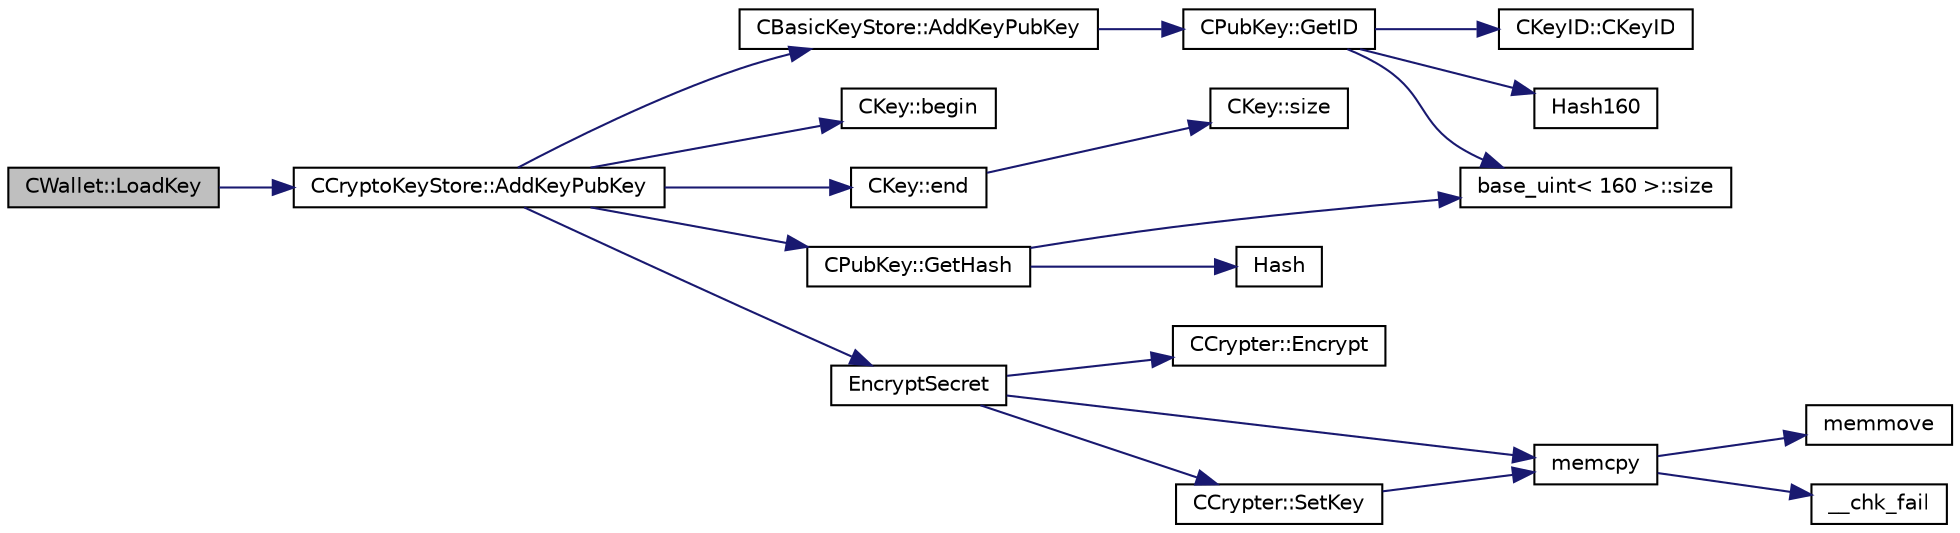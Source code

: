 digraph "CWallet::LoadKey"
{
  edge [fontname="Helvetica",fontsize="10",labelfontname="Helvetica",labelfontsize="10"];
  node [fontname="Helvetica",fontsize="10",shape=record];
  rankdir="LR";
  Node1141 [label="CWallet::LoadKey",height=0.2,width=0.4,color="black", fillcolor="grey75", style="filled", fontcolor="black"];
  Node1141 -> Node1142 [color="midnightblue",fontsize="10",style="solid",fontname="Helvetica"];
  Node1142 [label="CCryptoKeyStore::AddKeyPubKey",height=0.2,width=0.4,color="black", fillcolor="white", style="filled",URL="$db/dad/class_c_crypto_key_store.html#a340109b8673267676a34664a76ed3274"];
  Node1142 -> Node1143 [color="midnightblue",fontsize="10",style="solid",fontname="Helvetica"];
  Node1143 [label="CBasicKeyStore::AddKeyPubKey",height=0.2,width=0.4,color="black", fillcolor="white", style="filled",URL="$db/db1/class_c_basic_key_store.html#acc2e33f319de88e88f86b0dc79bdcb65"];
  Node1143 -> Node1144 [color="midnightblue",fontsize="10",style="solid",fontname="Helvetica"];
  Node1144 [label="CPubKey::GetID",height=0.2,width=0.4,color="black", fillcolor="white", style="filled",URL="$da/d4e/class_c_pub_key.html#a2675f7e6f72eff68e7a5227289feb021"];
  Node1144 -> Node1145 [color="midnightblue",fontsize="10",style="solid",fontname="Helvetica"];
  Node1145 [label="CKeyID::CKeyID",height=0.2,width=0.4,color="black", fillcolor="white", style="filled",URL="$dd/d88/class_c_key_i_d.html#a01dbd3c37820a2ffe89d106c6a7cf53d"];
  Node1144 -> Node1146 [color="midnightblue",fontsize="10",style="solid",fontname="Helvetica"];
  Node1146 [label="Hash160",height=0.2,width=0.4,color="black", fillcolor="white", style="filled",URL="$db/dfb/hash_8h.html#a4490f70ddae16e9e48460a0416a48a6b"];
  Node1144 -> Node1147 [color="midnightblue",fontsize="10",style="solid",fontname="Helvetica"];
  Node1147 [label="base_uint\< 160 \>::size",height=0.2,width=0.4,color="black", fillcolor="white", style="filled",URL="$da/df7/classbase__uint.html#a1f49b034e686269601ea89b0319b8004"];
  Node1142 -> Node1148 [color="midnightblue",fontsize="10",style="solid",fontname="Helvetica"];
  Node1148 [label="CKey::begin",height=0.2,width=0.4,color="black", fillcolor="white", style="filled",URL="$d2/d63/class_c_key.html#ab8dee0ad9d933304a22284ee40040847"];
  Node1142 -> Node1149 [color="midnightblue",fontsize="10",style="solid",fontname="Helvetica"];
  Node1149 [label="CKey::end",height=0.2,width=0.4,color="black", fillcolor="white", style="filled",URL="$d2/d63/class_c_key.html#a41c700c4a732672e4b7cc60d811dbf41"];
  Node1149 -> Node1150 [color="midnightblue",fontsize="10",style="solid",fontname="Helvetica"];
  Node1150 [label="CKey::size",height=0.2,width=0.4,color="black", fillcolor="white", style="filled",URL="$d2/d63/class_c_key.html#a468a9a8cd148ab4a43e7d76bbdc78abe"];
  Node1142 -> Node1151 [color="midnightblue",fontsize="10",style="solid",fontname="Helvetica"];
  Node1151 [label="EncryptSecret",height=0.2,width=0.4,color="black", fillcolor="white", style="filled",URL="$d3/d05/crypter_8cpp.html#a4fa4e3134d2b6e4913b9ce6369820697"];
  Node1151 -> Node1152 [color="midnightblue",fontsize="10",style="solid",fontname="Helvetica"];
  Node1152 [label="memcpy",height=0.2,width=0.4,color="black", fillcolor="white", style="filled",URL="$d5/d9f/glibc__compat_8cpp.html#a0f46826ab0466591e136db24394923cf"];
  Node1152 -> Node1153 [color="midnightblue",fontsize="10",style="solid",fontname="Helvetica"];
  Node1153 [label="memmove",height=0.2,width=0.4,color="black", fillcolor="white", style="filled",URL="$d5/d9f/glibc__compat_8cpp.html#a9778d49e9029dd75bc53ecbbf9f5e9a1"];
  Node1152 -> Node1154 [color="midnightblue",fontsize="10",style="solid",fontname="Helvetica"];
  Node1154 [label="__chk_fail",height=0.2,width=0.4,color="black", fillcolor="white", style="filled",URL="$d5/d9f/glibc__compat_8cpp.html#a424ac71631da5ada2976630ff67051d1"];
  Node1151 -> Node1155 [color="midnightblue",fontsize="10",style="solid",fontname="Helvetica"];
  Node1155 [label="CCrypter::SetKey",height=0.2,width=0.4,color="black", fillcolor="white", style="filled",URL="$d7/d89/class_c_crypter.html#a0d948dd4796e2420e1dd9c1ddbf7974e"];
  Node1155 -> Node1152 [color="midnightblue",fontsize="10",style="solid",fontname="Helvetica"];
  Node1151 -> Node1156 [color="midnightblue",fontsize="10",style="solid",fontname="Helvetica"];
  Node1156 [label="CCrypter::Encrypt",height=0.2,width=0.4,color="black", fillcolor="white", style="filled",URL="$d7/d89/class_c_crypter.html#a124fcd3021569a660ce2daa3391c8ea4"];
  Node1142 -> Node1157 [color="midnightblue",fontsize="10",style="solid",fontname="Helvetica"];
  Node1157 [label="CPubKey::GetHash",height=0.2,width=0.4,color="black", fillcolor="white", style="filled",URL="$da/d4e/class_c_pub_key.html#ab1aaa3f6085a3e9bc034d3e1269d870d"];
  Node1157 -> Node1158 [color="midnightblue",fontsize="10",style="solid",fontname="Helvetica"];
  Node1158 [label="Hash",height=0.2,width=0.4,color="black", fillcolor="white", style="filled",URL="$db/dfb/hash_8h.html#ab3f6c437460137530d86e09c2c102e99"];
  Node1157 -> Node1147 [color="midnightblue",fontsize="10",style="solid",fontname="Helvetica"];
}
